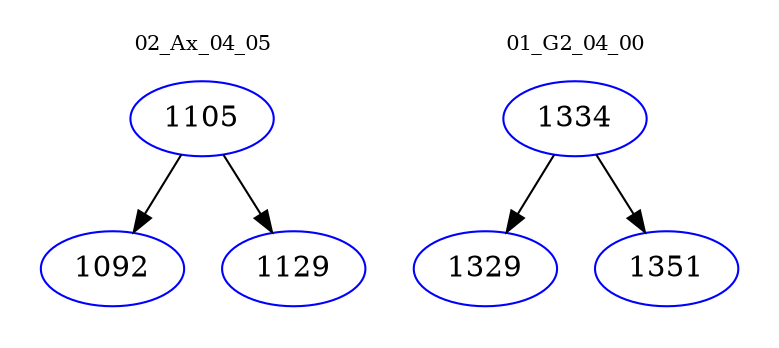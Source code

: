 digraph{
subgraph cluster_0 {
color = white
label = "02_Ax_04_05";
fontsize=10;
T0_1105 [label="1105", color="blue"]
T0_1105 -> T0_1092 [color="black"]
T0_1092 [label="1092", color="blue"]
T0_1105 -> T0_1129 [color="black"]
T0_1129 [label="1129", color="blue"]
}
subgraph cluster_1 {
color = white
label = "01_G2_04_00";
fontsize=10;
T1_1334 [label="1334", color="blue"]
T1_1334 -> T1_1329 [color="black"]
T1_1329 [label="1329", color="blue"]
T1_1334 -> T1_1351 [color="black"]
T1_1351 [label="1351", color="blue"]
}
}
